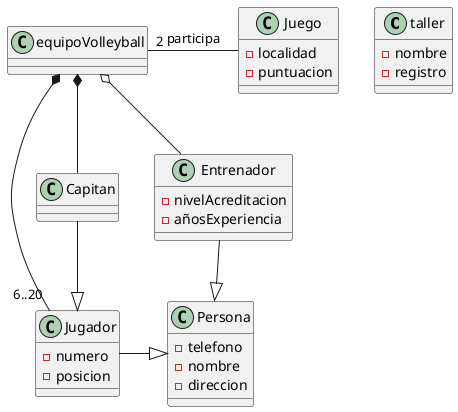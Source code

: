@startuml Volley

Class taller {
    -nombre
    -registro
}

Class Jugador {
    -numero
    -posicion
}

Class Capitan

Class Juego {
    -localidad
    -puntuacion
}

Class Entrenador {
    -nivelAcreditacion
    -añosExperiencia
}

Class Persona {
    -telefono
    -nombre
    -direccion
}

equipoVolleyball *-- "6..20" Jugador
equipoVolleyball *-- Capitan
equipoVolleyball o-- Entrenador

Juego -left- "2" equipoVolleyball:participa
Jugador-right-|>Persona
Entrenador--|>Persona
Capitan --|> Jugador

@enduml